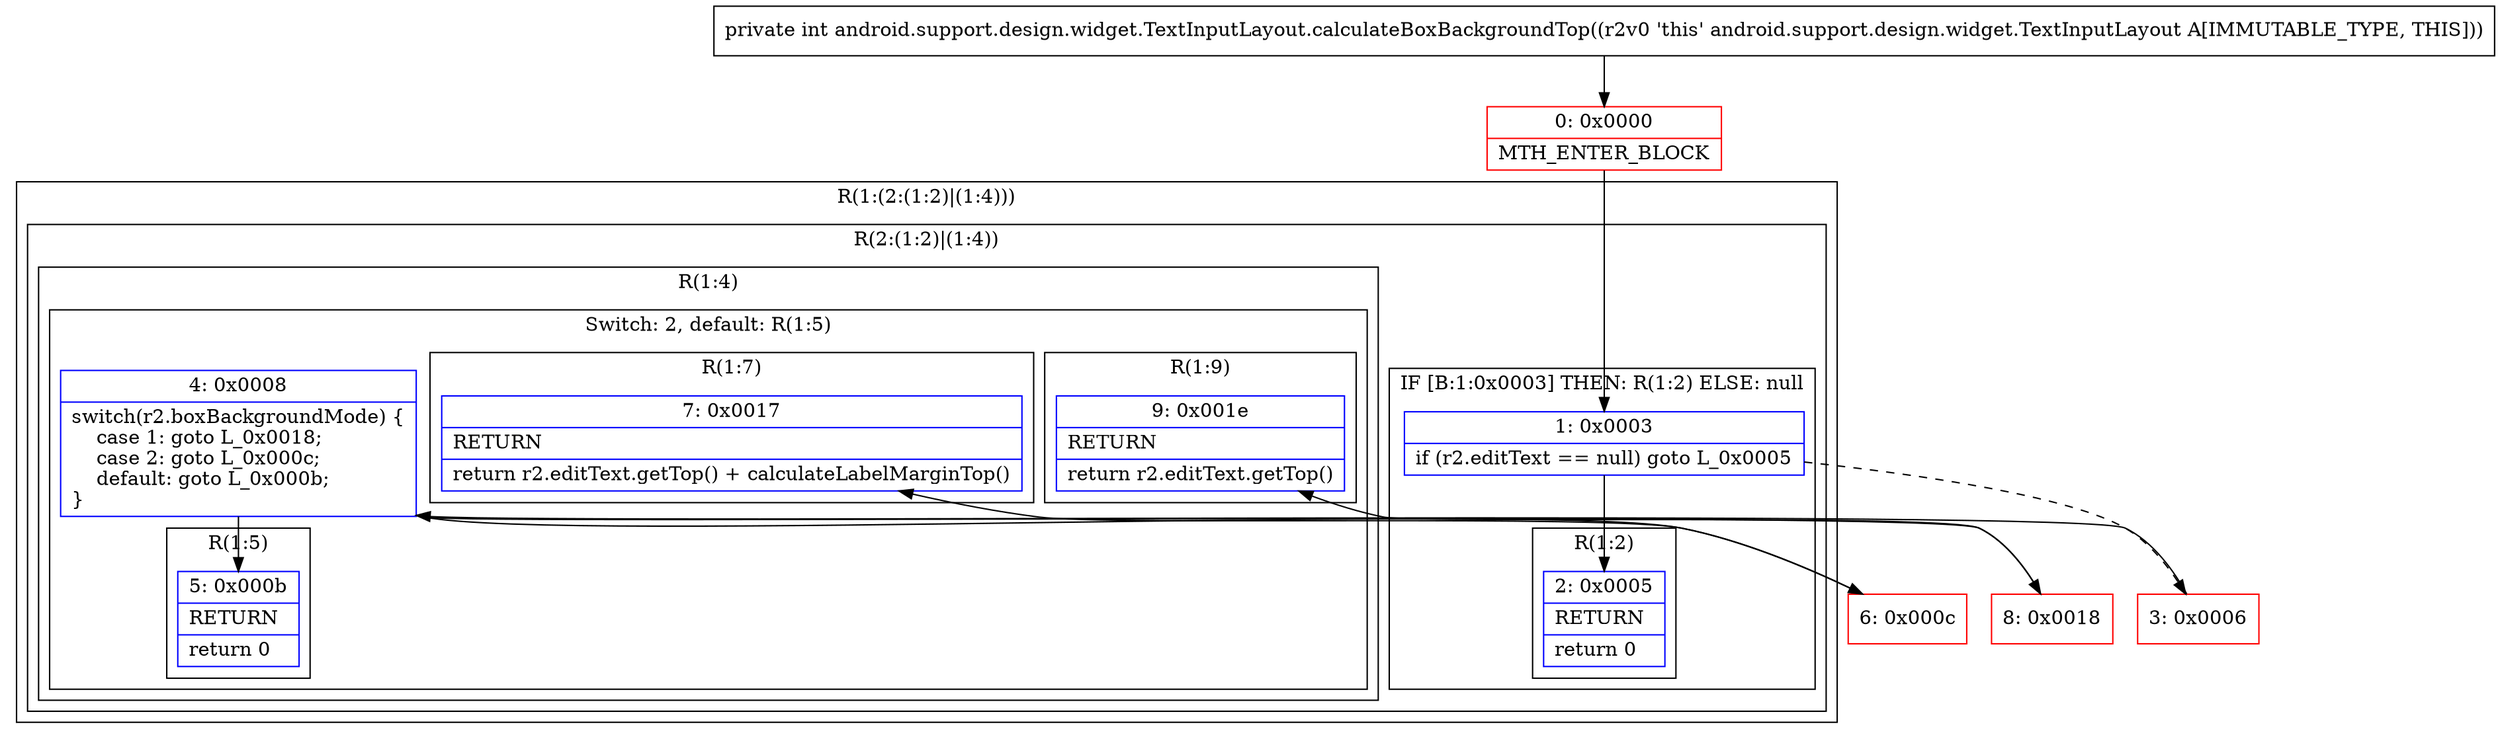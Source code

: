 digraph "CFG forandroid.support.design.widget.TextInputLayout.calculateBoxBackgroundTop()I" {
subgraph cluster_Region_1339836301 {
label = "R(1:(2:(1:2)|(1:4)))";
node [shape=record,color=blue];
subgraph cluster_Region_454710041 {
label = "R(2:(1:2)|(1:4))";
node [shape=record,color=blue];
subgraph cluster_IfRegion_1807448755 {
label = "IF [B:1:0x0003] THEN: R(1:2) ELSE: null";
node [shape=record,color=blue];
Node_1 [shape=record,label="{1\:\ 0x0003|if (r2.editText == null) goto L_0x0005\l}"];
subgraph cluster_Region_1862213833 {
label = "R(1:2)";
node [shape=record,color=blue];
Node_2 [shape=record,label="{2\:\ 0x0005|RETURN\l|return 0\l}"];
}
}
subgraph cluster_Region_1127412404 {
label = "R(1:4)";
node [shape=record,color=blue];
subgraph cluster_SwitchRegion_175764304 {
label = "Switch: 2, default: R(1:5)";
node [shape=record,color=blue];
Node_4 [shape=record,label="{4\:\ 0x0008|switch(r2.boxBackgroundMode) \{\l    case 1: goto L_0x0018;\l    case 2: goto L_0x000c;\l    default: goto L_0x000b;\l\}\l}"];
subgraph cluster_Region_984055374 {
label = "R(1:9)";
node [shape=record,color=blue];
Node_9 [shape=record,label="{9\:\ 0x001e|RETURN\l|return r2.editText.getTop()\l}"];
}
subgraph cluster_Region_759822523 {
label = "R(1:7)";
node [shape=record,color=blue];
Node_7 [shape=record,label="{7\:\ 0x0017|RETURN\l|return r2.editText.getTop() + calculateLabelMarginTop()\l}"];
}
subgraph cluster_Region_2042239220 {
label = "R(1:5)";
node [shape=record,color=blue];
Node_5 [shape=record,label="{5\:\ 0x000b|RETURN\l|return 0\l}"];
}
}
}
}
}
Node_0 [shape=record,color=red,label="{0\:\ 0x0000|MTH_ENTER_BLOCK\l}"];
Node_3 [shape=record,color=red,label="{3\:\ 0x0006}"];
Node_6 [shape=record,color=red,label="{6\:\ 0x000c}"];
Node_8 [shape=record,color=red,label="{8\:\ 0x0018}"];
MethodNode[shape=record,label="{private int android.support.design.widget.TextInputLayout.calculateBoxBackgroundTop((r2v0 'this' android.support.design.widget.TextInputLayout A[IMMUTABLE_TYPE, THIS])) }"];
MethodNode -> Node_0;
Node_1 -> Node_2;
Node_1 -> Node_3[style=dashed];
Node_4 -> Node_5;
Node_4 -> Node_6;
Node_4 -> Node_8;
Node_0 -> Node_1;
Node_3 -> Node_4;
Node_6 -> Node_7;
Node_8 -> Node_9;
}

